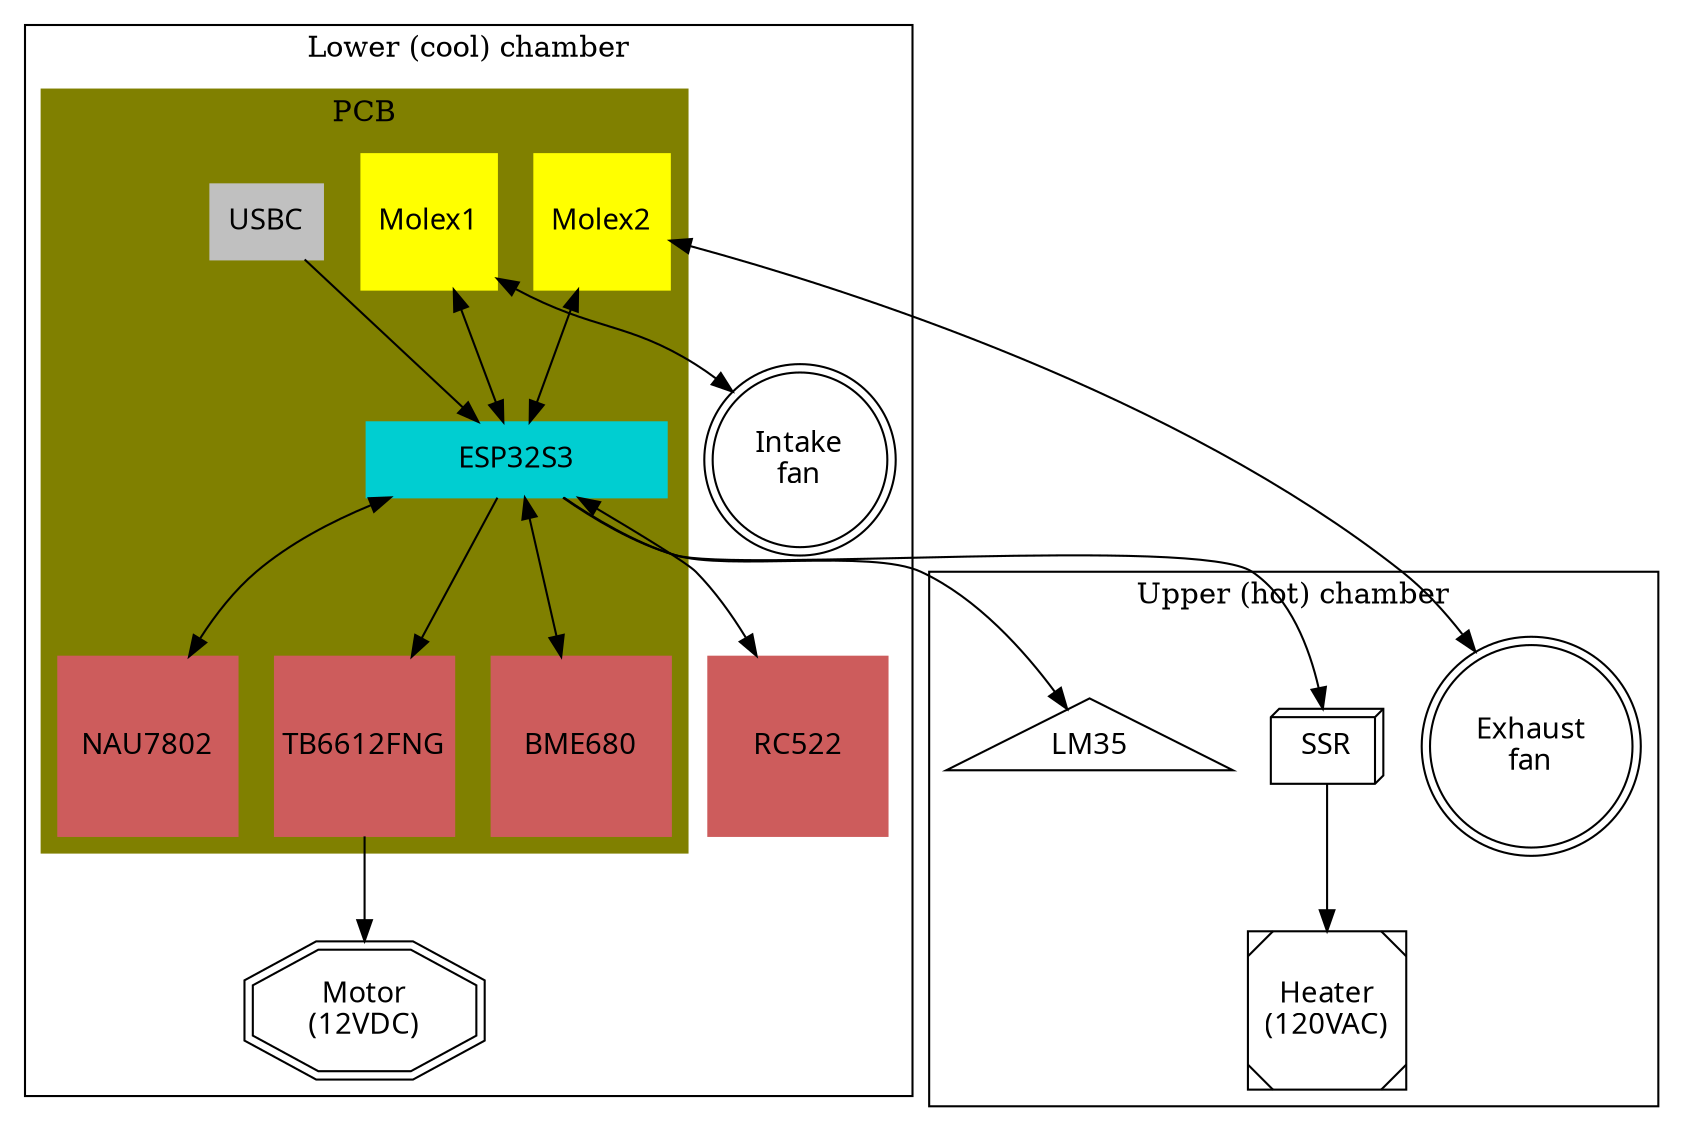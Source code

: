 digraph blockdiagram {

  node [ fontname="Gentium Book Plus" ]

  subgraph clusterLower {

    subgraph clusterPCB {
      label = "PCB"
      style = filled
      color = olive
      ESP32S3 [ shape=rectangle width=2 fixedsize=true color=darkturquoise style=filled ]
      Molex1  [ shape=square color=yellow style=filled ]
      Molex2  [ shape=square color=yellow style=filled ]
      TB6612FNG [ shape=square width=1.2 color=indianred style=filled fixedsize=true ]
      BME680 [ shape=square width=1.2 color=indianred style=filled fixedsize=true ]
      NAU7802 [ shape=square width=1.2 color=indianred style=filled fixedsize=true ]
      USBC [ shape=rectangle color=silver style=filled ]
      Molex1 -> ESP32S3 [ dir=both ]
      Molex2 -> ESP32S3 [ dir=both ]
      USBC -> ESP32S3
      ESP32S3 -> TB6612FNG
      ESP32S3 -> BME680 [ dir=both ]
      ESP32S3 -> NAU7802 [ dir=both ]
    }

    Motor [ shape=doubleoctagon label="Motor\n(12VDC)" ]
    Fan1 [ shape=doublecircle label="Intake\nfan" ]
    TB6612FNG -> Motor
    label = "Lower (cool) chamber"
    RC522 [ shape=square color=indianred style=filled width=1.2 fixedsize=true ]
    ESP32S3 -> RC522 [ dir=both ]

  }

  subgraph clusterUpper {

    Heater [ shape=Msquare label="Heater\n(120VAC)" ]
    SSR [ shape=box3d ]
    Fan2 [ shape=doublecircle label="Exhaust\nfan" ]
    LM35 [ shape=triangle ]
    Molex1 -> Fan1 [ dir=both ]
    Molex2 -> Fan2 [ dir=both ]
    ESP32S3 -> SSR
    SSR -> Heater
    ESP32S3 -> LM35
    label = "Upper (hot) chamber"

  }

}
